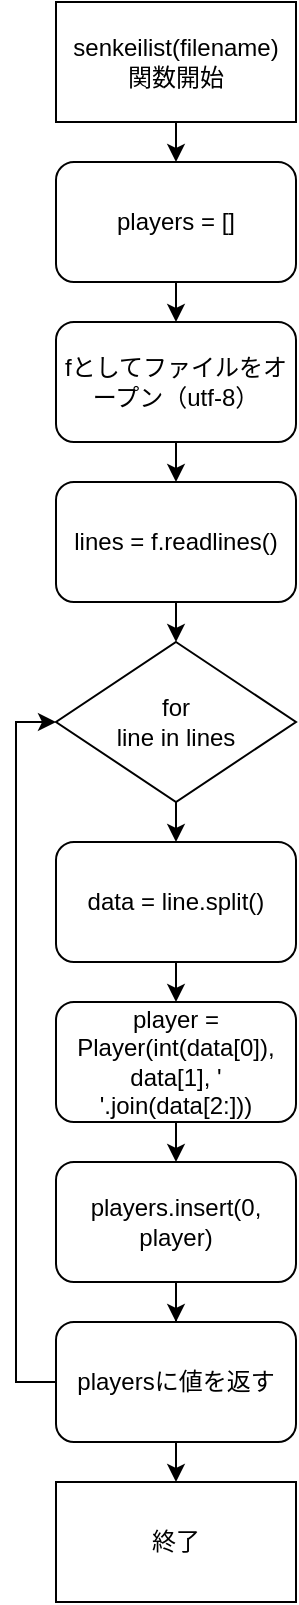 <mxfile version="24.6.2" type="onedrive">
  <diagram name="ページ1" id="RAZSskIybNrC9snQnbNi">
    <mxGraphModel grid="1" page="1" gridSize="10" guides="1" tooltips="1" connect="1" arrows="1" fold="1" pageScale="1" pageWidth="827" pageHeight="1169" math="0" shadow="0">
      <root>
        <mxCell id="0" />
        <mxCell id="1" parent="0" />
        <mxCell id="FMRGk8B7IV36_xssBs3s-10" style="edgeStyle=orthogonalEdgeStyle;rounded=0;orthogonalLoop=1;jettySize=auto;html=1;exitX=0.5;exitY=1;exitDx=0;exitDy=0;entryX=0.5;entryY=0;entryDx=0;entryDy=0;" edge="1" parent="1" source="FMRGk8B7IV36_xssBs3s-1" target="FMRGk8B7IV36_xssBs3s-2">
          <mxGeometry relative="1" as="geometry" />
        </mxCell>
        <mxCell id="FMRGk8B7IV36_xssBs3s-1" value="senkeilist(filename)&lt;div&gt;関数開始&lt;/div&gt;" style="rounded=0;whiteSpace=wrap;html=1;" vertex="1" parent="1">
          <mxGeometry x="80" y="40" width="120" height="60" as="geometry" />
        </mxCell>
        <mxCell id="FMRGk8B7IV36_xssBs3s-11" style="edgeStyle=orthogonalEdgeStyle;rounded=0;orthogonalLoop=1;jettySize=auto;html=1;exitX=0.5;exitY=1;exitDx=0;exitDy=0;entryX=0.5;entryY=0;entryDx=0;entryDy=0;" edge="1" parent="1" source="FMRGk8B7IV36_xssBs3s-2" target="FMRGk8B7IV36_xssBs3s-3">
          <mxGeometry relative="1" as="geometry" />
        </mxCell>
        <mxCell id="FMRGk8B7IV36_xssBs3s-2" value="players = []" style="rounded=1;whiteSpace=wrap;html=1;" vertex="1" parent="1">
          <mxGeometry x="80" y="120" width="120" height="60" as="geometry" />
        </mxCell>
        <mxCell id="FMRGk8B7IV36_xssBs3s-12" style="edgeStyle=orthogonalEdgeStyle;rounded=0;orthogonalLoop=1;jettySize=auto;html=1;exitX=0.5;exitY=1;exitDx=0;exitDy=0;entryX=0.5;entryY=0;entryDx=0;entryDy=0;" edge="1" parent="1" source="FMRGk8B7IV36_xssBs3s-3" target="FMRGk8B7IV36_xssBs3s-4">
          <mxGeometry relative="1" as="geometry" />
        </mxCell>
        <mxCell id="FMRGk8B7IV36_xssBs3s-3" value="fとしてファイルをオープン（utf-8）" style="rounded=1;whiteSpace=wrap;html=1;" vertex="1" parent="1">
          <mxGeometry x="80" y="200" width="120" height="60" as="geometry" />
        </mxCell>
        <mxCell id="FMRGk8B7IV36_xssBs3s-13" style="edgeStyle=orthogonalEdgeStyle;rounded=0;orthogonalLoop=1;jettySize=auto;html=1;exitX=0.5;exitY=1;exitDx=0;exitDy=0;entryX=0.5;entryY=0;entryDx=0;entryDy=0;" edge="1" parent="1" source="FMRGk8B7IV36_xssBs3s-4" target="FMRGk8B7IV36_xssBs3s-5">
          <mxGeometry relative="1" as="geometry" />
        </mxCell>
        <mxCell id="FMRGk8B7IV36_xssBs3s-4" value="lines = f.readlines()" style="rounded=1;whiteSpace=wrap;html=1;" vertex="1" parent="1">
          <mxGeometry x="80" y="280" width="120" height="60" as="geometry" />
        </mxCell>
        <mxCell id="FMRGk8B7IV36_xssBs3s-14" style="edgeStyle=orthogonalEdgeStyle;rounded=0;orthogonalLoop=1;jettySize=auto;html=1;exitX=0.5;exitY=1;exitDx=0;exitDy=0;entryX=0.5;entryY=0;entryDx=0;entryDy=0;" edge="1" parent="1" source="FMRGk8B7IV36_xssBs3s-5" target="FMRGk8B7IV36_xssBs3s-6">
          <mxGeometry relative="1" as="geometry" />
        </mxCell>
        <mxCell id="FMRGk8B7IV36_xssBs3s-5" value="for&lt;div&gt;line in lines&lt;/div&gt;" style="rhombus;whiteSpace=wrap;html=1;" vertex="1" parent="1">
          <mxGeometry x="80" y="360" width="120" height="80" as="geometry" />
        </mxCell>
        <mxCell id="FMRGk8B7IV36_xssBs3s-15" style="edgeStyle=orthogonalEdgeStyle;rounded=0;orthogonalLoop=1;jettySize=auto;html=1;exitX=0.5;exitY=1;exitDx=0;exitDy=0;entryX=0.5;entryY=0;entryDx=0;entryDy=0;" edge="1" parent="1" source="FMRGk8B7IV36_xssBs3s-6" target="FMRGk8B7IV36_xssBs3s-7">
          <mxGeometry relative="1" as="geometry" />
        </mxCell>
        <mxCell id="FMRGk8B7IV36_xssBs3s-6" value="data = line.split()" style="rounded=1;whiteSpace=wrap;html=1;" vertex="1" parent="1">
          <mxGeometry x="80" y="460" width="120" height="60" as="geometry" />
        </mxCell>
        <mxCell id="FMRGk8B7IV36_xssBs3s-16" style="edgeStyle=orthogonalEdgeStyle;rounded=0;orthogonalLoop=1;jettySize=auto;html=1;exitX=0.5;exitY=1;exitDx=0;exitDy=0;entryX=0.5;entryY=0;entryDx=0;entryDy=0;" edge="1" parent="1" source="FMRGk8B7IV36_xssBs3s-7" target="FMRGk8B7IV36_xssBs3s-8">
          <mxGeometry relative="1" as="geometry" />
        </mxCell>
        <mxCell id="FMRGk8B7IV36_xssBs3s-7" value="player = Player(int(data[0]), data[1], &#39; &#39;.join(data[2:]))" style="rounded=1;whiteSpace=wrap;html=1;" vertex="1" parent="1">
          <mxGeometry x="80" y="540" width="120" height="60" as="geometry" />
        </mxCell>
        <mxCell id="FMRGk8B7IV36_xssBs3s-17" style="edgeStyle=orthogonalEdgeStyle;rounded=0;orthogonalLoop=1;jettySize=auto;html=1;exitX=0.5;exitY=1;exitDx=0;exitDy=0;" edge="1" parent="1" source="FMRGk8B7IV36_xssBs3s-8" target="FMRGk8B7IV36_xssBs3s-9">
          <mxGeometry relative="1" as="geometry" />
        </mxCell>
        <mxCell id="FMRGk8B7IV36_xssBs3s-8" value="players.insert(0, player)" style="rounded=1;whiteSpace=wrap;html=1;" vertex="1" parent="1">
          <mxGeometry x="80" y="620" width="120" height="60" as="geometry" />
        </mxCell>
        <mxCell id="FMRGk8B7IV36_xssBs3s-19" style="edgeStyle=orthogonalEdgeStyle;rounded=0;orthogonalLoop=1;jettySize=auto;html=1;exitX=0.5;exitY=1;exitDx=0;exitDy=0;entryX=0.5;entryY=0;entryDx=0;entryDy=0;" edge="1" parent="1" source="FMRGk8B7IV36_xssBs3s-9" target="FMRGk8B7IV36_xssBs3s-18">
          <mxGeometry relative="1" as="geometry" />
        </mxCell>
        <mxCell id="FMRGk8B7IV36_xssBs3s-20" style="edgeStyle=orthogonalEdgeStyle;rounded=0;orthogonalLoop=1;jettySize=auto;html=1;exitX=0;exitY=0.5;exitDx=0;exitDy=0;entryX=0;entryY=0.5;entryDx=0;entryDy=0;" edge="1" parent="1" source="FMRGk8B7IV36_xssBs3s-9" target="FMRGk8B7IV36_xssBs3s-5">
          <mxGeometry relative="1" as="geometry" />
        </mxCell>
        <mxCell id="FMRGk8B7IV36_xssBs3s-9" value="playersに値を返す" style="rounded=1;whiteSpace=wrap;html=1;" vertex="1" parent="1">
          <mxGeometry x="80" y="700" width="120" height="60" as="geometry" />
        </mxCell>
        <mxCell id="FMRGk8B7IV36_xssBs3s-18" value="終了" style="rounded=0;whiteSpace=wrap;html=1;" vertex="1" parent="1">
          <mxGeometry x="80" y="780" width="120" height="60" as="geometry" />
        </mxCell>
      </root>
    </mxGraphModel>
  </diagram>
</mxfile>
